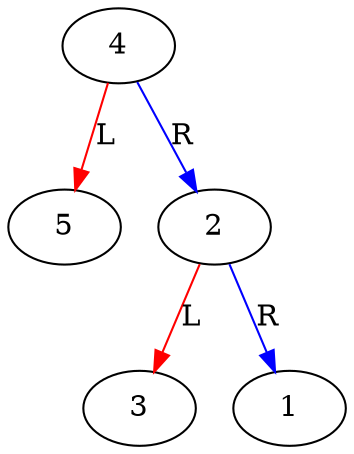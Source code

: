 Digraph G{
94494945334000[label="5"];
94494945333936[label="3"];
94494945333904[label="1"];
94494945333968[label="2"];
94494945333968->94494945333904[color="blue",label="R"];
94494945333968->94494945333936[color="red",label="L"];
94494945334032[label="4"];
94494945334032->94494945333968[color="blue",label="R"];
94494945334032->94494945334000[color="red",label="L"];
}